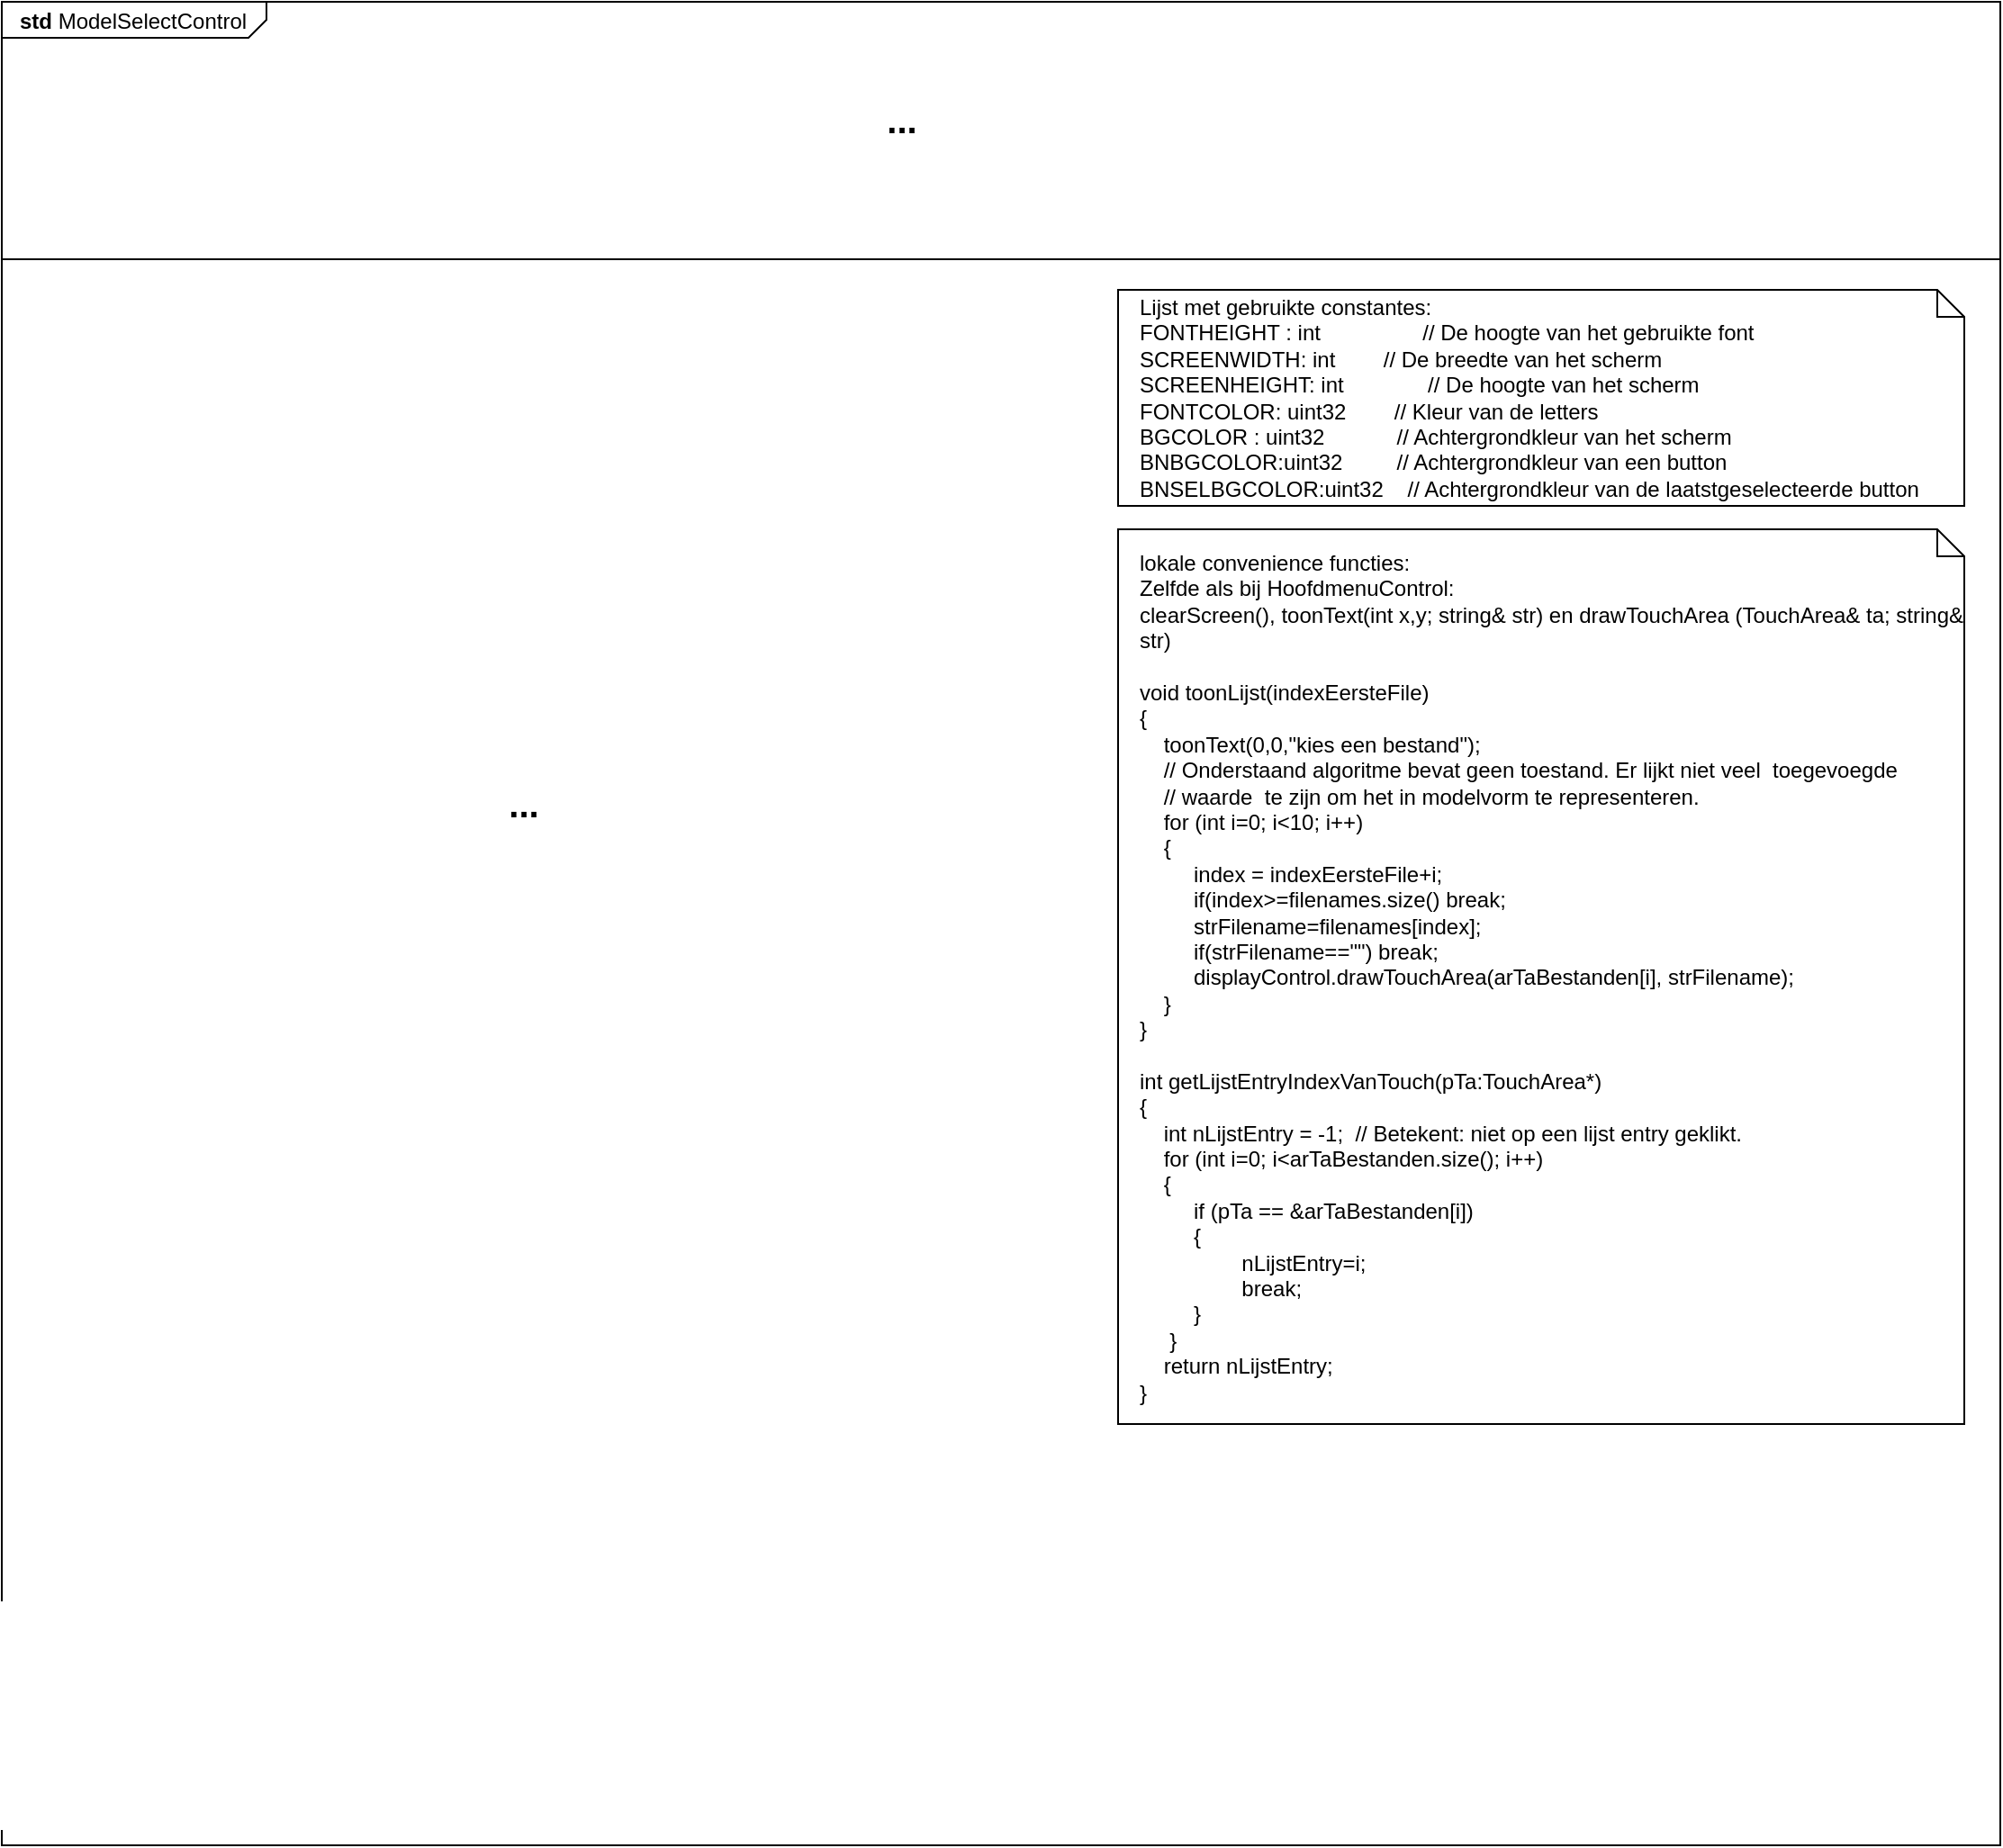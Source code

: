 <mxfile version="21.5.1" type="device">
  <diagram name="Page-1" id="jAoJuEybVHPauLxlukGf">
    <mxGraphModel dx="1028" dy="573" grid="1" gridSize="10" guides="1" tooltips="1" connect="1" arrows="1" fold="1" page="1" pageScale="1" pageWidth="1169" pageHeight="1654" math="0" shadow="0">
      <root>
        <mxCell id="0" />
        <mxCell id="1" parent="0" />
        <mxCell id="dLEOJXs6eGR_keRu9qTf-2" value="&lt;p style=&quot;margin:0px;margin-top:4px;margin-left:10px;text-align:left;&quot;&gt;&lt;b&gt;std&lt;/b&gt;&amp;nbsp;ModelSelectControl&lt;/p&gt;" style="html=1;shape=mxgraph.sysml.package;labelX=147.2;align=left;spacingLeft=10;overflow=fill;recursiveResize=0;container=0;" vertex="1" parent="1">
          <mxGeometry x="30" y="30" width="1110" height="1024" as="geometry" />
        </mxCell>
        <mxCell id="dLEOJXs6eGR_keRu9qTf-3" value="Lijst met gebruikte constantes:&lt;br&gt;FONTHEIGHT : int&amp;nbsp; &amp;nbsp; &amp;nbsp; &amp;nbsp; &amp;nbsp; &amp;nbsp; &amp;nbsp; &amp;nbsp; &amp;nbsp;// De hoogte van het gebruikte font&lt;br&gt;SCREENWIDTH: int&lt;span style=&quot;&quot;&gt;&lt;span style=&quot;white-space: pre;&quot;&gt;&amp;nbsp;&amp;nbsp;&amp;nbsp;&amp;nbsp;&lt;/span&gt;&lt;/span&gt;&lt;span style=&quot;&quot;&gt;&lt;span style=&quot;white-space: pre;&quot;&gt;&amp;nbsp;&amp;nbsp;&amp;nbsp;&amp;nbsp;&lt;/span&gt;&lt;/span&gt;// De breedte van het scherm&lt;br&gt;SCREENHEIGHT: int&amp;nbsp; &amp;nbsp; &amp;nbsp; &amp;nbsp; &amp;nbsp; &amp;nbsp; &amp;nbsp; // De hoogte van het scherm&lt;br&gt;FONTCOLOR: uint32&lt;span style=&quot;&quot;&gt;&lt;span style=&quot;white-space: pre;&quot;&gt;&amp;nbsp;&amp;nbsp;&amp;nbsp;&amp;nbsp;&lt;/span&gt;&lt;/span&gt;&lt;span style=&quot;&quot;&gt;&lt;span style=&quot;white-space: pre;&quot;&gt;&amp;nbsp;&amp;nbsp;&amp;nbsp;&amp;nbsp;&lt;/span&gt;&lt;/span&gt;// Kleur van de letters&lt;br&gt;BGCOLOR : uint32&lt;span style=&quot;&quot;&gt;&lt;span style=&quot;white-space: pre;&quot;&gt;&amp;nbsp;&amp;nbsp;&amp;nbsp;&amp;nbsp;&lt;/span&gt;&lt;/span&gt;&lt;span style=&quot;&quot;&gt;&lt;span style=&quot;white-space: pre;&quot;&gt;&amp;nbsp;&amp;nbsp;&amp;nbsp;&amp;nbsp;&lt;/span&gt;&lt;/span&gt;&lt;span style=&quot;&quot;&gt;&lt;span style=&quot;white-space: pre;&quot;&gt;&amp;nbsp;&amp;nbsp;&amp;nbsp;&amp;nbsp;&lt;/span&gt;&lt;/span&gt;// Achtergrondkleur van het scherm&lt;br&gt;BNBGCOLOR:uint32&lt;span style=&quot;&quot;&gt;&lt;span style=&quot;white-space: pre;&quot;&gt;&amp;nbsp;&amp;nbsp;&amp;nbsp;&amp;nbsp;&lt;/span&gt;&lt;/span&gt;&lt;span style=&quot;&quot;&gt;&lt;span style=&quot;white-space: pre;&quot;&gt;&amp;nbsp;&amp;nbsp;&amp;nbsp;&amp;nbsp; &lt;/span&gt;&lt;/span&gt;// Achtergrondkleur van een button&lt;br&gt;BNSELBGCOLOR:uint32&#x9;&lt;span style=&quot;border-color: var(--border-color);&quot;&gt;&lt;span style=&quot;white-space: pre;&quot;&gt;&amp;nbsp;&amp;nbsp;&amp;nbsp;&lt;/span&gt;&lt;/span&gt;// Achtergrondkleur van de laatstgeselecteerde button" style="shape=note;size=15;align=left;spacingLeft=10;html=1;whiteSpace=wrap;" vertex="1" parent="1">
          <mxGeometry x="650" y="190" width="470" height="120" as="geometry" />
        </mxCell>
        <mxCell id="dLEOJXs6eGR_keRu9qTf-11" value="" style="line;strokeWidth=1;fillColor=none;align=left;verticalAlign=middle;spacingTop=-1;spacingLeft=3;spacingRight=3;rotatable=0;labelPosition=right;points=[];portConstraint=eastwest;strokeColor=inherit;" vertex="1" parent="1">
          <mxGeometry x="30" y="168" width="1110" height="10" as="geometry" />
        </mxCell>
        <mxCell id="dLEOJXs6eGR_keRu9qTf-13" value="lokale convenience functies:&lt;br&gt;Zelfde als bij HoofdmenuControl:&lt;br&gt;clearScreen(),&amp;nbsp;toonText(int x,y; string&amp;amp; str) en drawTouchArea (TouchArea&amp;amp; ta; string&amp;amp; str)&lt;br&gt;&lt;br&gt;void toonLijst(indexEersteFile)&lt;br&gt;{&lt;br&gt;&amp;nbsp; &amp;nbsp; toonText(0,0,&quot;kies een bestand&quot;);&lt;br&gt;&amp;nbsp; &amp;nbsp; // Onderstaand algoritme bevat geen toestand. Er lijkt niet veel&amp;nbsp; toegevoegde&lt;br&gt;&amp;nbsp; &amp;nbsp; // waarde&amp;nbsp; te zijn om het in modelvorm te representeren.&lt;br&gt;&amp;nbsp; &amp;nbsp; for (int i=0; i&amp;lt;10; i++)&lt;br&gt;&amp;nbsp; &amp;nbsp; {&lt;br&gt;&amp;nbsp; &amp;nbsp; &amp;nbsp; &amp;nbsp; &amp;nbsp;index = indexEersteFile+i;&lt;br&gt;&lt;span style=&quot;&quot;&gt;&lt;span style=&quot;&quot;&gt;&amp;nbsp;&amp;nbsp;&amp;nbsp;&amp;nbsp;&lt;/span&gt;&lt;/span&gt;&amp;nbsp; &amp;nbsp; &amp;nbsp;if(index&amp;gt;=filenames.size() break;&lt;br&gt;&amp;nbsp; &amp;nbsp; &amp;nbsp; &amp;nbsp; &amp;nbsp;strFilename=filenames[index];&lt;br&gt;&amp;nbsp; &amp;nbsp; &amp;nbsp; &amp;nbsp; &amp;nbsp;if(strFilename==&quot;&quot;) break;&lt;br&gt;&amp;nbsp; &amp;nbsp; &amp;nbsp; &amp;nbsp; &amp;nbsp;displayControl.drawTouchArea(arTaBestanden[i],&amp;nbsp;strFilename);&lt;br&gt;&amp;nbsp; &amp;nbsp; }&lt;br&gt;}&lt;br&gt;&lt;br&gt;int getLijstEntryIndexVanTouch(pTa:TouchArea*)&lt;br&gt;{&lt;br&gt;&amp;nbsp; &amp;nbsp; int nLijstEntry = -1;&amp;nbsp; // Betekent: niet op een lijst entry geklikt.&lt;br&gt;&amp;nbsp; &amp;nbsp; for (int i=0; i&amp;lt;arTaBestanden.size(); i++)&lt;br&gt;&amp;nbsp; &amp;nbsp; {&lt;br&gt;&amp;nbsp; &amp;nbsp; &amp;nbsp; &amp;nbsp; &amp;nbsp;if (pTa == &amp;amp;arTaBestanden[i])&lt;br&gt;&lt;span style=&quot;background-color: initial;&quot;&gt;&amp;nbsp; &amp;nbsp; &amp;nbsp; &amp;nbsp; &amp;nbsp;{&lt;/span&gt;&lt;br&gt;&lt;blockquote style=&quot;margin: 0 0 0 40px; border: none; padding: 0px;&quot;&gt;&lt;span style=&quot;background-color: initial;&quot;&gt;&amp;nbsp; &amp;nbsp; &amp;nbsp;nLijstEntry=i;&lt;br&gt;&lt;/span&gt;&lt;span style=&quot;background-color: initial;&quot;&gt;&amp;nbsp; &amp;nbsp; &amp;nbsp;break;&lt;/span&gt;&lt;/blockquote&gt;&amp;nbsp; &amp;nbsp; &amp;nbsp; &amp;nbsp; &amp;nbsp;}&lt;br&gt;&amp;nbsp; &amp;nbsp; &amp;nbsp;}&lt;br&gt;&amp;nbsp; &amp;nbsp; return nLijstEntry;&lt;br&gt;}" style="shape=note;size=15;align=left;spacingLeft=10;html=1;whiteSpace=wrap;" vertex="1" parent="1">
          <mxGeometry x="650" y="323" width="470" height="497" as="geometry" />
        </mxCell>
        <mxCell id="dLEOJXs6eGR_keRu9qTf-41" value="&lt;font style=&quot;font-size: 20px;&quot;&gt;&lt;b&gt;...&lt;/b&gt;&lt;/font&gt;" style="text;html=1;strokeColor=none;fillColor=none;align=center;verticalAlign=middle;whiteSpace=wrap;rounded=0;" vertex="1" parent="1">
          <mxGeometry x="500" y="80" width="60" height="30" as="geometry" />
        </mxCell>
        <mxCell id="dLEOJXs6eGR_keRu9qTf-42" value="&lt;font style=&quot;font-size: 20px;&quot;&gt;&lt;b&gt;...&lt;/b&gt;&lt;/font&gt;" style="text;html=1;strokeColor=none;fillColor=none;align=center;verticalAlign=middle;whiteSpace=wrap;rounded=0;" vertex="1" parent="1">
          <mxGeometry x="290" y="460" width="60" height="30" as="geometry" />
        </mxCell>
      </root>
    </mxGraphModel>
  </diagram>
</mxfile>
